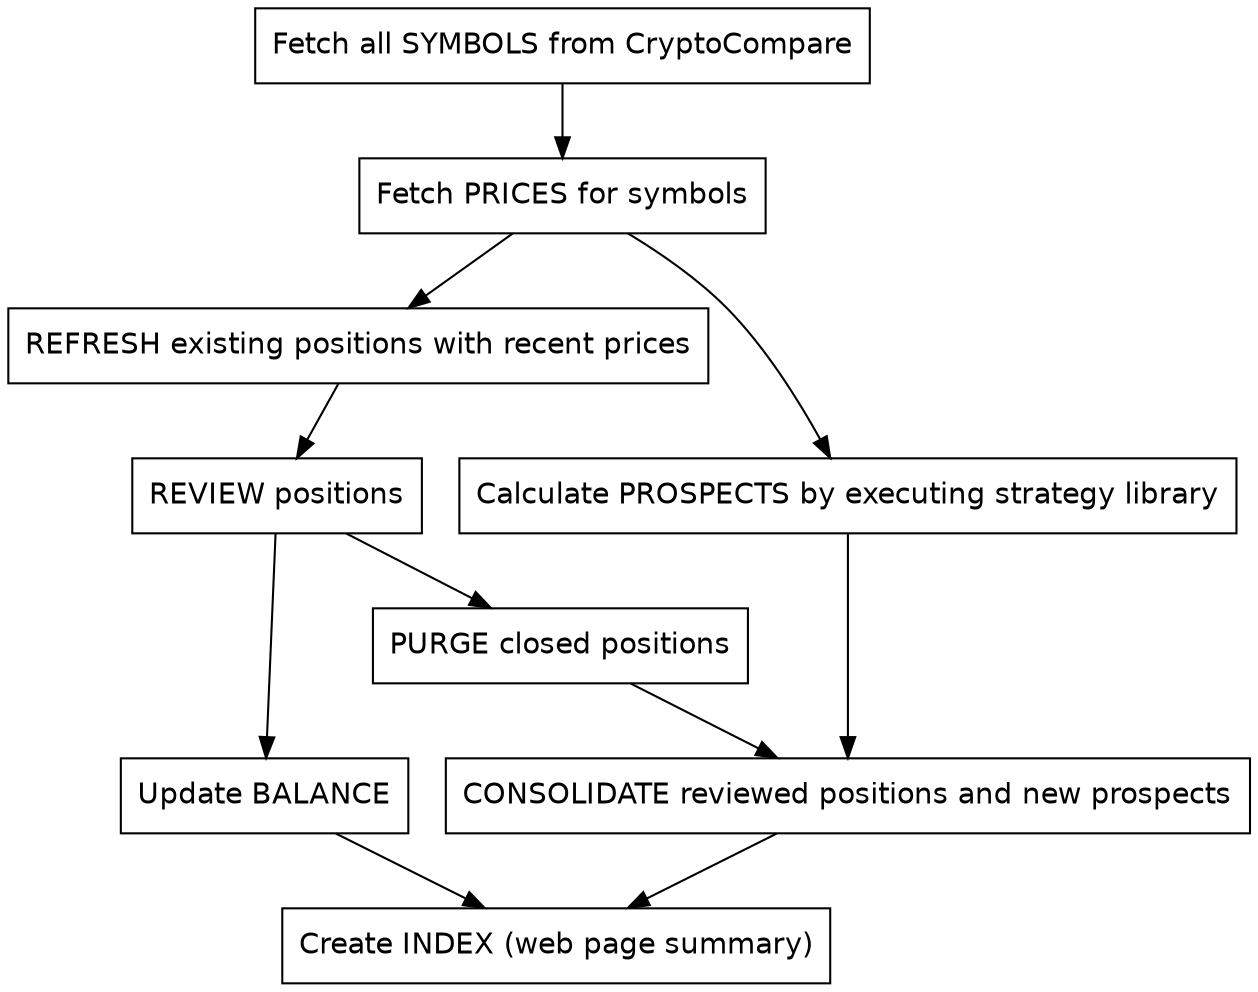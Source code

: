 digraph {

  node [fontname=Helvetica shape=box]

  review [label="REVIEW positions"]
  purge [label="PURGE closed positions"]
  consolidate [label="CONSOLIDATE reviewed positions and new prospects"]
  balance [label="Update BALANCE"]
  index [label="Create INDEX (web page summary)"]
  refresh [label= "REFRESH existing positions with recent prices"]

  "Fetch all SYMBOLS from CryptoCompare"
    -> "Fetch PRICES for symbols"
    -> refresh
    -> review

  "Fetch PRICES for symbols"
    -> "Calculate PROSPECTS by executing strategy library"
    -> consolidate

  // Consolidate takes review and new
  review
    -> purge
    -> consolidate
    -> index

  // Balance calculation
  review
    -> balance
    -> index
}

